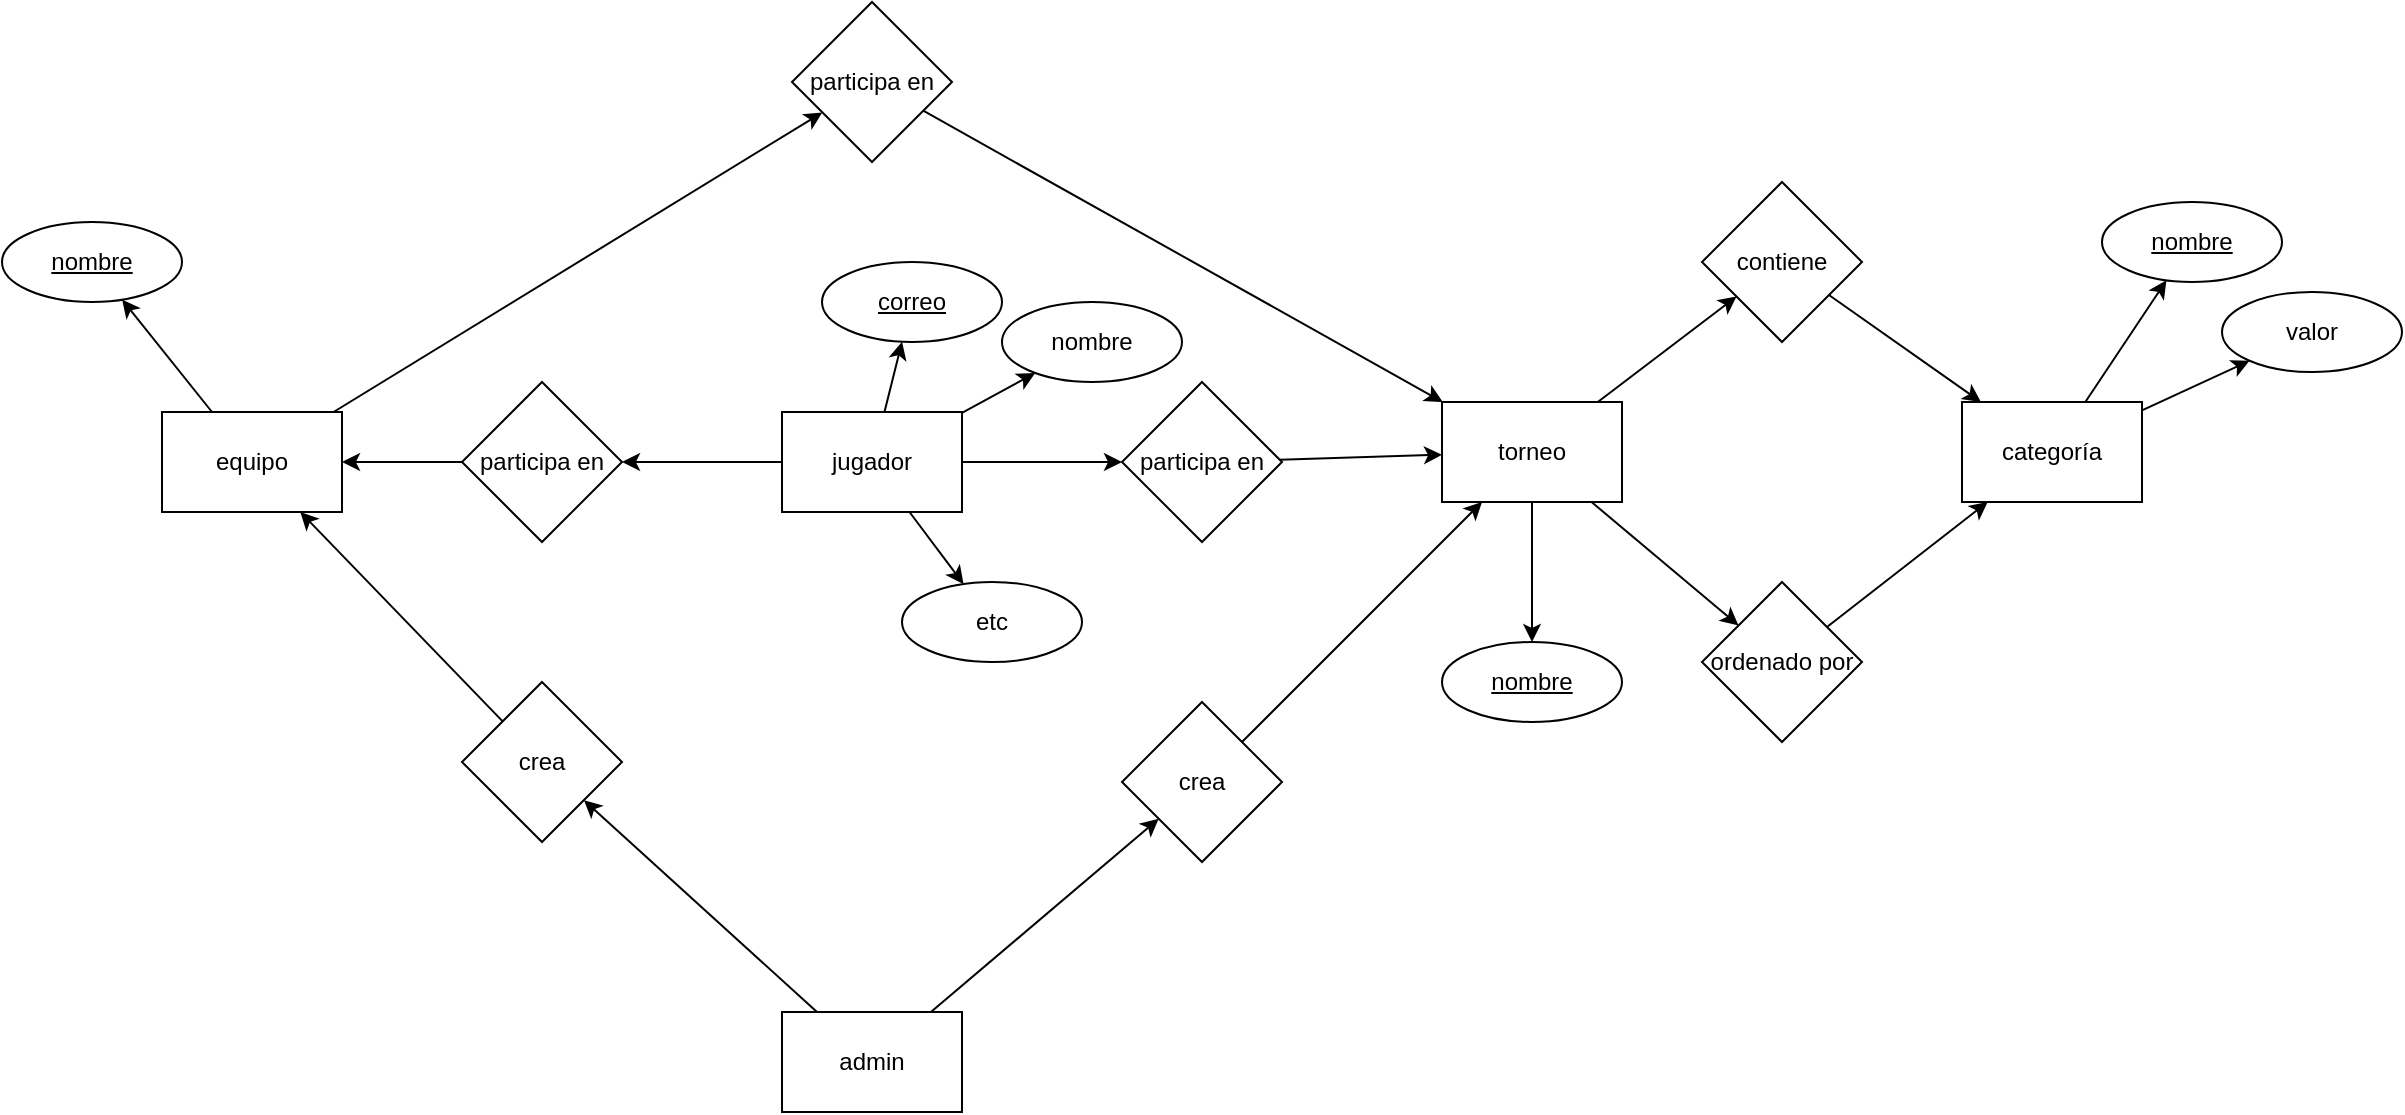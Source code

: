 <mxfile version="25.0.3">
  <diagram name="Page-1" id="BvtVnJpaxebbxGNwzpUb">
    <mxGraphModel dx="1674" dy="752" grid="1" gridSize="10" guides="1" tooltips="1" connect="1" arrows="1" fold="1" page="1" pageScale="1" pageWidth="1920" pageHeight="1080" math="0" shadow="0">
      <root>
        <mxCell id="0" />
        <mxCell id="1" parent="0" />
        <mxCell id="_zi3qPCux8MWK28GRQo1-22" style="edgeStyle=none;rounded=0;orthogonalLoop=1;jettySize=auto;html=1;" edge="1" parent="1" source="_zi3qPCux8MWK28GRQo1-5" target="_zi3qPCux8MWK28GRQo1-14">
          <mxGeometry relative="1" as="geometry" />
        </mxCell>
        <mxCell id="_zi3qPCux8MWK28GRQo1-45" style="edgeStyle=none;rounded=0;orthogonalLoop=1;jettySize=auto;html=1;" edge="1" parent="1" source="_zi3qPCux8MWK28GRQo1-5" target="_zi3qPCux8MWK28GRQo1-44">
          <mxGeometry relative="1" as="geometry" />
        </mxCell>
        <mxCell id="_zi3qPCux8MWK28GRQo1-5" value="equipo" style="rounded=0;whiteSpace=wrap;html=1;" vertex="1" parent="1">
          <mxGeometry x="370" y="215" width="90" height="50" as="geometry" />
        </mxCell>
        <mxCell id="_zi3qPCux8MWK28GRQo1-38" style="edgeStyle=none;rounded=0;orthogonalLoop=1;jettySize=auto;html=1;" edge="1" parent="1" source="_zi3qPCux8MWK28GRQo1-6" target="_zi3qPCux8MWK28GRQo1-34">
          <mxGeometry relative="1" as="geometry" />
        </mxCell>
        <mxCell id="_zi3qPCux8MWK28GRQo1-40" style="edgeStyle=none;rounded=0;orthogonalLoop=1;jettySize=auto;html=1;" edge="1" parent="1" source="_zi3qPCux8MWK28GRQo1-6" target="_zi3qPCux8MWK28GRQo1-37">
          <mxGeometry relative="1" as="geometry" />
        </mxCell>
        <mxCell id="_zi3qPCux8MWK28GRQo1-43" style="edgeStyle=none;rounded=0;orthogonalLoop=1;jettySize=auto;html=1;" edge="1" parent="1" source="_zi3qPCux8MWK28GRQo1-6" target="_zi3qPCux8MWK28GRQo1-42">
          <mxGeometry relative="1" as="geometry" />
        </mxCell>
        <mxCell id="_zi3qPCux8MWK28GRQo1-6" value="torneo" style="rounded=0;whiteSpace=wrap;html=1;" vertex="1" parent="1">
          <mxGeometry x="1010" y="210" width="90" height="50" as="geometry" />
        </mxCell>
        <mxCell id="_zi3qPCux8MWK28GRQo1-24" style="edgeStyle=none;rounded=0;orthogonalLoop=1;jettySize=auto;html=1;" edge="1" parent="1" source="_zi3qPCux8MWK28GRQo1-7" target="_zi3qPCux8MWK28GRQo1-9">
          <mxGeometry relative="1" as="geometry" />
        </mxCell>
        <mxCell id="_zi3qPCux8MWK28GRQo1-26" style="edgeStyle=none;rounded=0;orthogonalLoop=1;jettySize=auto;html=1;" edge="1" parent="1" source="_zi3qPCux8MWK28GRQo1-7" target="_zi3qPCux8MWK28GRQo1-13">
          <mxGeometry relative="1" as="geometry" />
        </mxCell>
        <mxCell id="_zi3qPCux8MWK28GRQo1-7" value="admin" style="rounded=0;whiteSpace=wrap;html=1;" vertex="1" parent="1">
          <mxGeometry x="680" y="515" width="90" height="50" as="geometry" />
        </mxCell>
        <mxCell id="_zi3qPCux8MWK28GRQo1-18" style="rounded=0;orthogonalLoop=1;jettySize=auto;html=1;" edge="1" parent="1" source="_zi3qPCux8MWK28GRQo1-8" target="_zi3qPCux8MWK28GRQo1-12">
          <mxGeometry relative="1" as="geometry" />
        </mxCell>
        <mxCell id="_zi3qPCux8MWK28GRQo1-20" style="edgeStyle=none;rounded=0;orthogonalLoop=1;jettySize=auto;html=1;" edge="1" parent="1" source="_zi3qPCux8MWK28GRQo1-8" target="_zi3qPCux8MWK28GRQo1-11">
          <mxGeometry relative="1" as="geometry" />
        </mxCell>
        <mxCell id="_zi3qPCux8MWK28GRQo1-47" style="edgeStyle=none;rounded=0;orthogonalLoop=1;jettySize=auto;html=1;" edge="1" parent="1" source="_zi3qPCux8MWK28GRQo1-8" target="_zi3qPCux8MWK28GRQo1-46">
          <mxGeometry relative="1" as="geometry" />
        </mxCell>
        <mxCell id="_zi3qPCux8MWK28GRQo1-50" style="edgeStyle=none;rounded=0;orthogonalLoop=1;jettySize=auto;html=1;" edge="1" parent="1" source="_zi3qPCux8MWK28GRQo1-8" target="_zi3qPCux8MWK28GRQo1-48">
          <mxGeometry relative="1" as="geometry" />
        </mxCell>
        <mxCell id="_zi3qPCux8MWK28GRQo1-52" style="edgeStyle=none;rounded=0;orthogonalLoop=1;jettySize=auto;html=1;" edge="1" parent="1" source="_zi3qPCux8MWK28GRQo1-8" target="_zi3qPCux8MWK28GRQo1-51">
          <mxGeometry relative="1" as="geometry" />
        </mxCell>
        <mxCell id="_zi3qPCux8MWK28GRQo1-8" value="jugador" style="rounded=0;whiteSpace=wrap;html=1;" vertex="1" parent="1">
          <mxGeometry x="680" y="215" width="90" height="50" as="geometry" />
        </mxCell>
        <mxCell id="_zi3qPCux8MWK28GRQo1-25" style="edgeStyle=none;rounded=0;orthogonalLoop=1;jettySize=auto;html=1;" edge="1" parent="1" source="_zi3qPCux8MWK28GRQo1-9" target="_zi3qPCux8MWK28GRQo1-6">
          <mxGeometry relative="1" as="geometry" />
        </mxCell>
        <mxCell id="_zi3qPCux8MWK28GRQo1-9" value="crea" style="rhombus;whiteSpace=wrap;html=1;" vertex="1" parent="1">
          <mxGeometry x="850" y="360" width="80" height="80" as="geometry" />
        </mxCell>
        <mxCell id="_zi3qPCux8MWK28GRQo1-21" style="edgeStyle=none;rounded=0;orthogonalLoop=1;jettySize=auto;html=1;" edge="1" parent="1" source="_zi3qPCux8MWK28GRQo1-11" target="_zi3qPCux8MWK28GRQo1-6">
          <mxGeometry relative="1" as="geometry" />
        </mxCell>
        <mxCell id="_zi3qPCux8MWK28GRQo1-11" value="participa en" style="rhombus;whiteSpace=wrap;html=1;" vertex="1" parent="1">
          <mxGeometry x="850" y="200" width="80" height="80" as="geometry" />
        </mxCell>
        <mxCell id="_zi3qPCux8MWK28GRQo1-19" style="edgeStyle=none;rounded=0;orthogonalLoop=1;jettySize=auto;html=1;" edge="1" parent="1" source="_zi3qPCux8MWK28GRQo1-12" target="_zi3qPCux8MWK28GRQo1-5">
          <mxGeometry relative="1" as="geometry" />
        </mxCell>
        <mxCell id="_zi3qPCux8MWK28GRQo1-12" value="participa en" style="rhombus;whiteSpace=wrap;html=1;" vertex="1" parent="1">
          <mxGeometry x="520" y="200" width="80" height="80" as="geometry" />
        </mxCell>
        <mxCell id="_zi3qPCux8MWK28GRQo1-27" style="edgeStyle=none;rounded=0;orthogonalLoop=1;jettySize=auto;html=1;" edge="1" parent="1" source="_zi3qPCux8MWK28GRQo1-13" target="_zi3qPCux8MWK28GRQo1-5">
          <mxGeometry relative="1" as="geometry" />
        </mxCell>
        <mxCell id="_zi3qPCux8MWK28GRQo1-13" value="crea" style="rhombus;whiteSpace=wrap;html=1;" vertex="1" parent="1">
          <mxGeometry x="520" y="350" width="80" height="80" as="geometry" />
        </mxCell>
        <mxCell id="_zi3qPCux8MWK28GRQo1-23" style="edgeStyle=none;rounded=0;orthogonalLoop=1;jettySize=auto;html=1;" edge="1" parent="1" source="_zi3qPCux8MWK28GRQo1-14" target="_zi3qPCux8MWK28GRQo1-6">
          <mxGeometry relative="1" as="geometry" />
        </mxCell>
        <mxCell id="_zi3qPCux8MWK28GRQo1-14" value="participa en" style="rhombus;whiteSpace=wrap;html=1;" vertex="1" parent="1">
          <mxGeometry x="685" y="10" width="80" height="80" as="geometry" />
        </mxCell>
        <mxCell id="_zi3qPCux8MWK28GRQo1-33" style="edgeStyle=none;rounded=0;orthogonalLoop=1;jettySize=auto;html=1;" edge="1" parent="1" source="_zi3qPCux8MWK28GRQo1-31" target="_zi3qPCux8MWK28GRQo1-32">
          <mxGeometry relative="1" as="geometry" />
        </mxCell>
        <mxCell id="_zi3qPCux8MWK28GRQo1-36" style="edgeStyle=none;rounded=0;orthogonalLoop=1;jettySize=auto;html=1;" edge="1" parent="1" source="_zi3qPCux8MWK28GRQo1-31" target="_zi3qPCux8MWK28GRQo1-35">
          <mxGeometry relative="1" as="geometry" />
        </mxCell>
        <mxCell id="_zi3qPCux8MWK28GRQo1-31" value="categoría" style="rounded=0;whiteSpace=wrap;html=1;" vertex="1" parent="1">
          <mxGeometry x="1270" y="210" width="90" height="50" as="geometry" />
        </mxCell>
        <mxCell id="_zi3qPCux8MWK28GRQo1-32" value="&lt;u&gt;nombre&lt;/u&gt;" style="ellipse;whiteSpace=wrap;html=1;" vertex="1" parent="1">
          <mxGeometry x="1340" y="110" width="90" height="40" as="geometry" />
        </mxCell>
        <mxCell id="_zi3qPCux8MWK28GRQo1-39" style="edgeStyle=none;rounded=0;orthogonalLoop=1;jettySize=auto;html=1;" edge="1" parent="1" source="_zi3qPCux8MWK28GRQo1-34" target="_zi3qPCux8MWK28GRQo1-31">
          <mxGeometry relative="1" as="geometry" />
        </mxCell>
        <mxCell id="_zi3qPCux8MWK28GRQo1-34" value="contiene" style="rhombus;whiteSpace=wrap;html=1;" vertex="1" parent="1">
          <mxGeometry x="1140" y="100" width="80" height="80" as="geometry" />
        </mxCell>
        <mxCell id="_zi3qPCux8MWK28GRQo1-35" value="valor" style="ellipse;whiteSpace=wrap;html=1;" vertex="1" parent="1">
          <mxGeometry x="1400" y="155" width="90" height="40" as="geometry" />
        </mxCell>
        <mxCell id="_zi3qPCux8MWK28GRQo1-41" style="edgeStyle=none;rounded=0;orthogonalLoop=1;jettySize=auto;html=1;" edge="1" parent="1" source="_zi3qPCux8MWK28GRQo1-37" target="_zi3qPCux8MWK28GRQo1-31">
          <mxGeometry relative="1" as="geometry" />
        </mxCell>
        <mxCell id="_zi3qPCux8MWK28GRQo1-37" value="ordenado por" style="rhombus;whiteSpace=wrap;html=1;" vertex="1" parent="1">
          <mxGeometry x="1140" y="300" width="80" height="80" as="geometry" />
        </mxCell>
        <mxCell id="_zi3qPCux8MWK28GRQo1-42" value="&lt;u&gt;nombre&lt;/u&gt;" style="ellipse;whiteSpace=wrap;html=1;" vertex="1" parent="1">
          <mxGeometry x="1010" y="330" width="90" height="40" as="geometry" />
        </mxCell>
        <mxCell id="_zi3qPCux8MWK28GRQo1-44" value="&lt;u&gt;nombre&lt;/u&gt;" style="ellipse;whiteSpace=wrap;html=1;" vertex="1" parent="1">
          <mxGeometry x="290" y="120" width="90" height="40" as="geometry" />
        </mxCell>
        <mxCell id="_zi3qPCux8MWK28GRQo1-46" value="nombre" style="ellipse;whiteSpace=wrap;html=1;" vertex="1" parent="1">
          <mxGeometry x="790" y="160" width="90" height="40" as="geometry" />
        </mxCell>
        <mxCell id="_zi3qPCux8MWK28GRQo1-48" value="&lt;u&gt;correo&lt;/u&gt;" style="ellipse;whiteSpace=wrap;html=1;" vertex="1" parent="1">
          <mxGeometry x="700" y="140" width="90" height="40" as="geometry" />
        </mxCell>
        <mxCell id="_zi3qPCux8MWK28GRQo1-51" value="etc" style="ellipse;whiteSpace=wrap;html=1;" vertex="1" parent="1">
          <mxGeometry x="740" y="300" width="90" height="40" as="geometry" />
        </mxCell>
      </root>
    </mxGraphModel>
  </diagram>
</mxfile>
